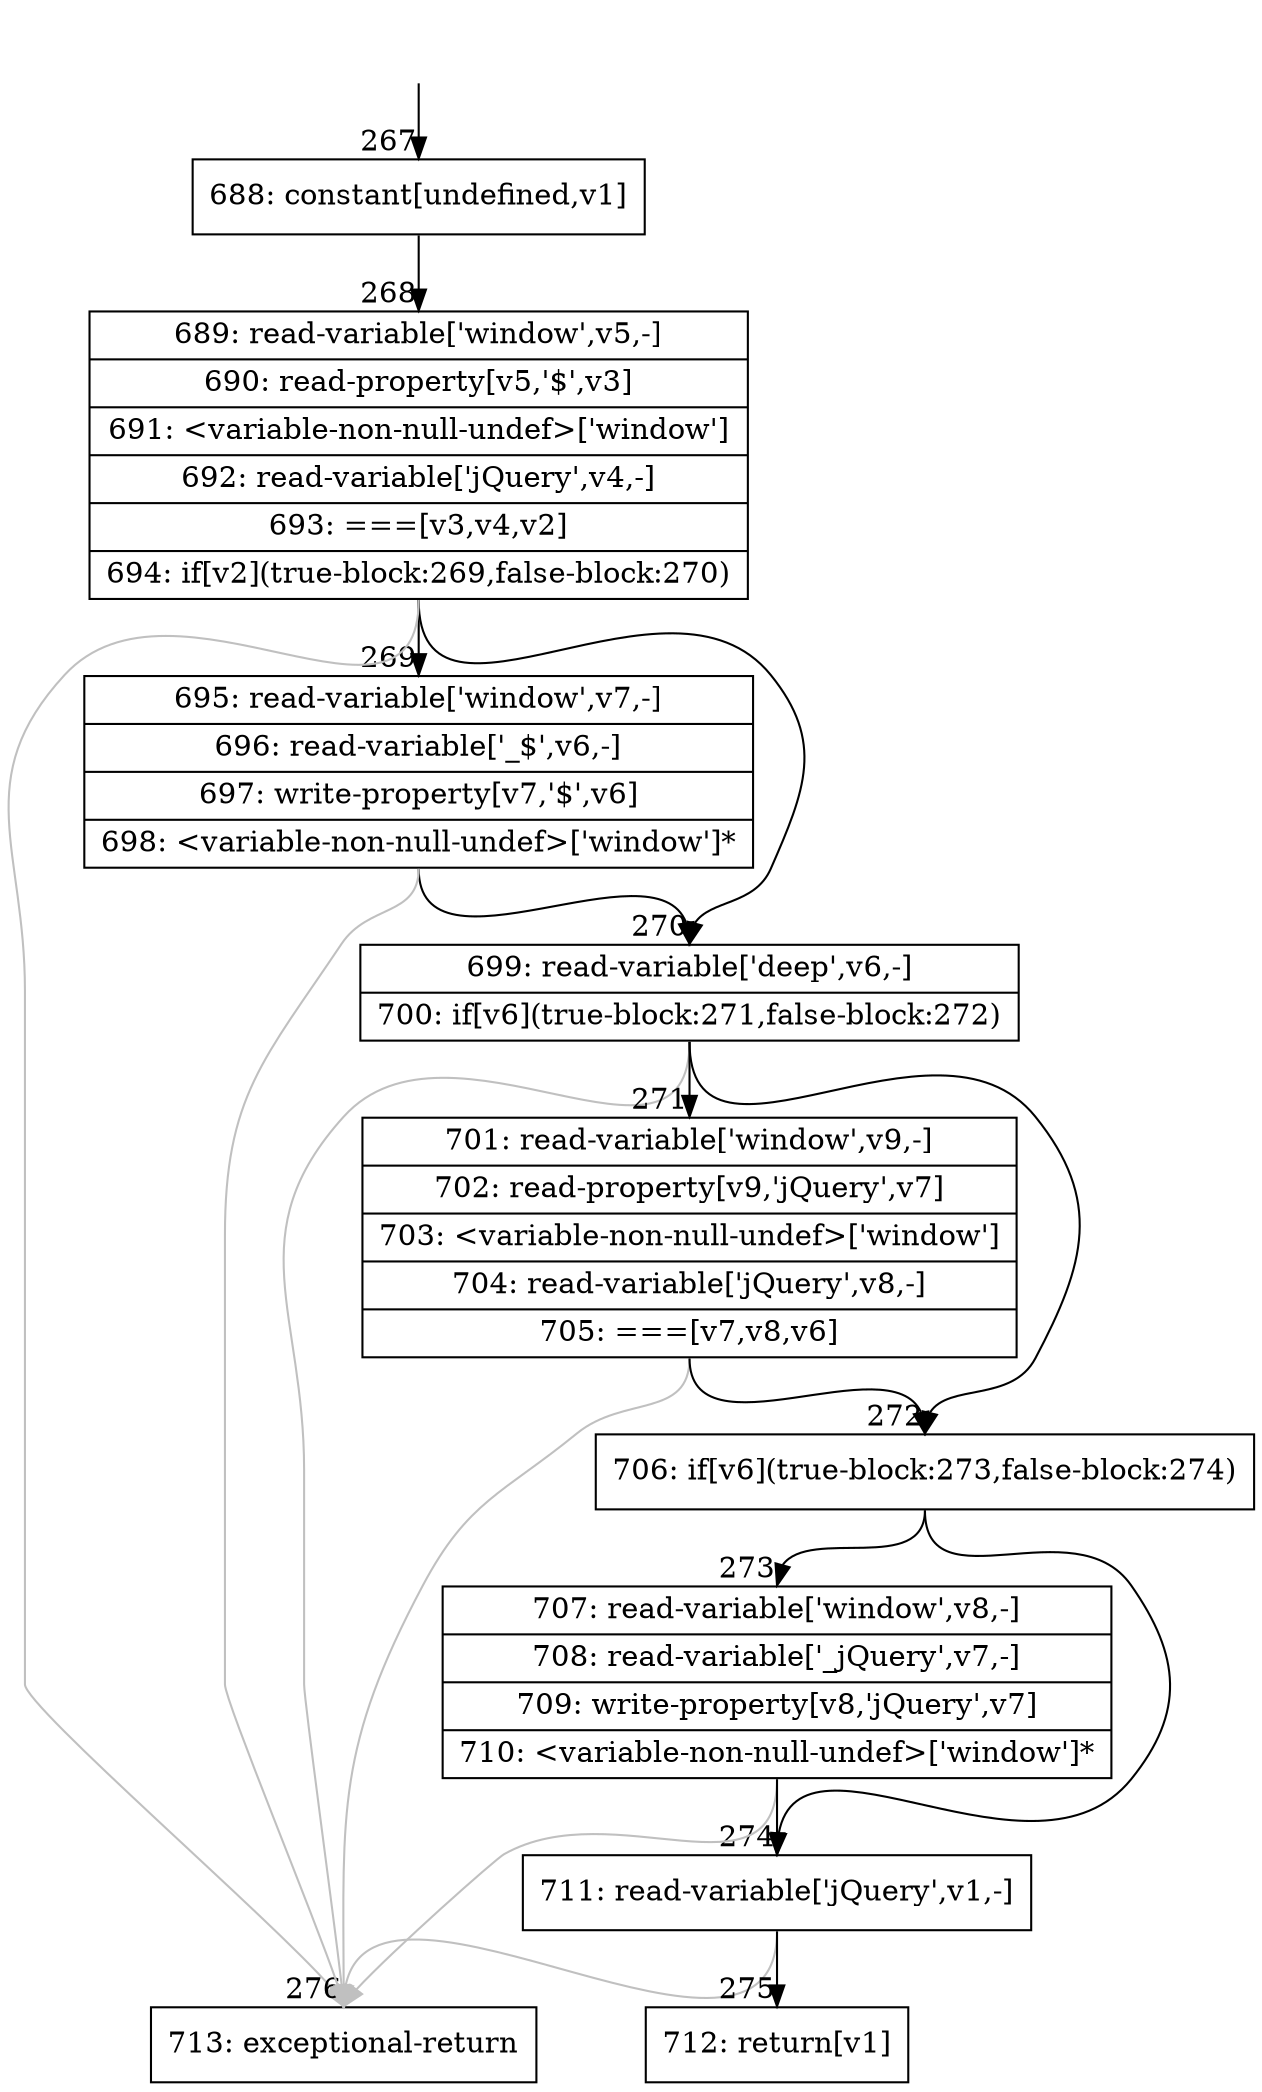 digraph {
rankdir="TD"
BB_entry21[shape=none,label=""];
BB_entry21 -> BB267 [tailport=s, headport=n, headlabel="    267"]
BB267 [shape=record label="{688: constant[undefined,v1]}" ] 
BB267 -> BB268 [tailport=s, headport=n, headlabel="      268"]
BB268 [shape=record label="{689: read-variable['window',v5,-]|690: read-property[v5,'$',v3]|691: \<variable-non-null-undef\>['window']|692: read-variable['jQuery',v4,-]|693: ===[v3,v4,v2]|694: if[v2](true-block:269,false-block:270)}" ] 
BB268 -> BB269 [tailport=s, headport=n, headlabel="      269"]
BB268 -> BB270 [tailport=s, headport=n, headlabel="      270"]
BB268 -> BB276 [tailport=s, headport=n, color=gray, headlabel="      276"]
BB269 [shape=record label="{695: read-variable['window',v7,-]|696: read-variable['_$',v6,-]|697: write-property[v7,'$',v6]|698: \<variable-non-null-undef\>['window']*}" ] 
BB269 -> BB270 [tailport=s, headport=n]
BB269 -> BB276 [tailport=s, headport=n, color=gray]
BB270 [shape=record label="{699: read-variable['deep',v6,-]|700: if[v6](true-block:271,false-block:272)}" ] 
BB270 -> BB272 [tailport=s, headport=n, headlabel="      272"]
BB270 -> BB271 [tailport=s, headport=n, headlabel="      271"]
BB270 -> BB276 [tailport=s, headport=n, color=gray]
BB271 [shape=record label="{701: read-variable['window',v9,-]|702: read-property[v9,'jQuery',v7]|703: \<variable-non-null-undef\>['window']|704: read-variable['jQuery',v8,-]|705: ===[v7,v8,v6]}" ] 
BB271 -> BB272 [tailport=s, headport=n]
BB271 -> BB276 [tailport=s, headport=n, color=gray]
BB272 [shape=record label="{706: if[v6](true-block:273,false-block:274)}" ] 
BB272 -> BB273 [tailport=s, headport=n, headlabel="      273"]
BB272 -> BB274 [tailport=s, headport=n, headlabel="      274"]
BB273 [shape=record label="{707: read-variable['window',v8,-]|708: read-variable['_jQuery',v7,-]|709: write-property[v8,'jQuery',v7]|710: \<variable-non-null-undef\>['window']*}" ] 
BB273 -> BB274 [tailport=s, headport=n]
BB273 -> BB276 [tailport=s, headport=n, color=gray]
BB274 [shape=record label="{711: read-variable['jQuery',v1,-]}" ] 
BB274 -> BB275 [tailport=s, headport=n, headlabel="      275"]
BB274 -> BB276 [tailport=s, headport=n, color=gray]
BB275 [shape=record label="{712: return[v1]}" ] 
BB276 [shape=record label="{713: exceptional-return}" ] 
}
